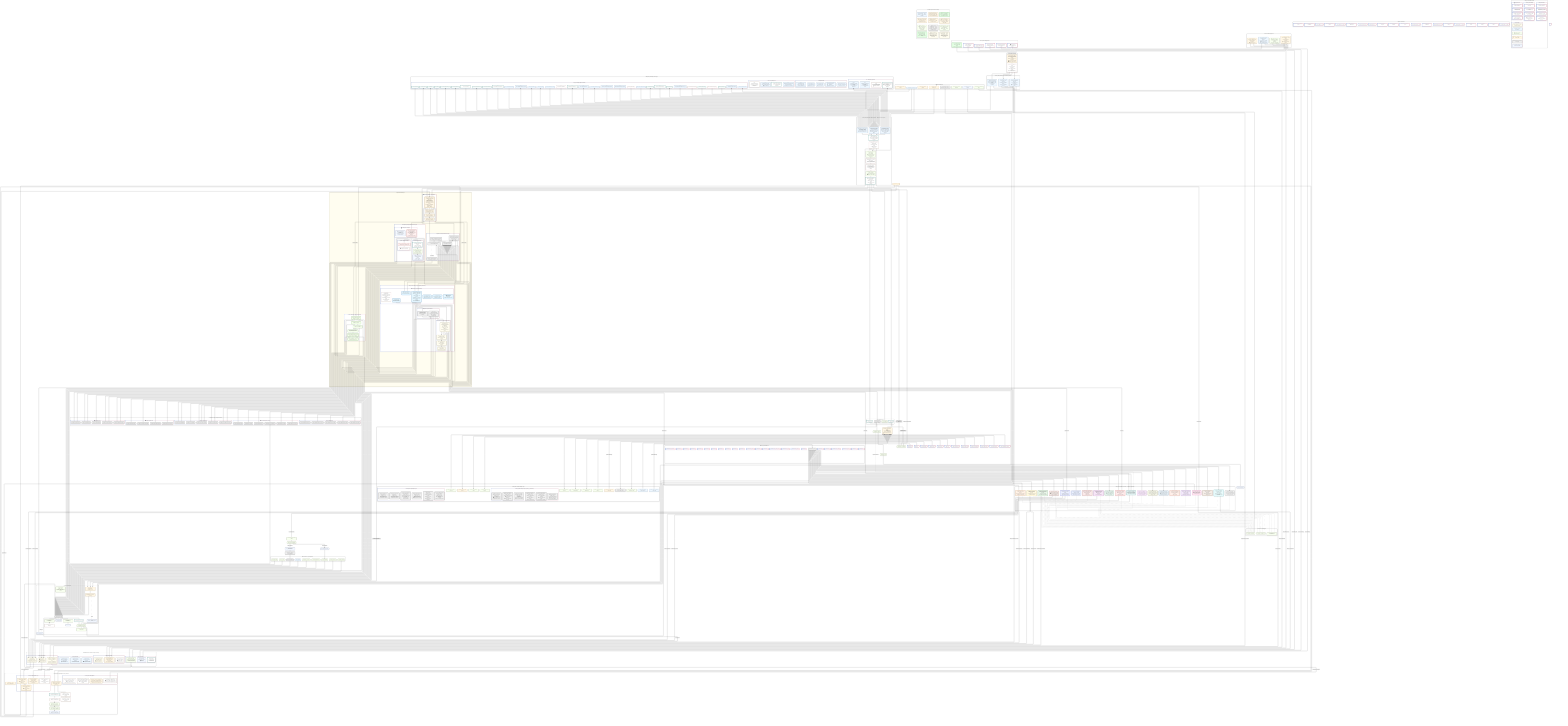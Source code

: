 ---
config:
  flowchart:
    htmlLabels: false
    curve: linear
  theme: neo
  layout: elk
  look: neo
---
flowchart TB

%% ====== MEMORY-CENTRIC FAMILY AI ARCHITECTURE ======
%% Updated: September 19, 2025
%% Status: MEMORY MODULE AS CENTRAL NERVOUS SYSTEM
%%
%% Core Memory-Centric Principles:
%% ✅ Memory as Backbone: Memory Module serves as central nervous system for all Family AI
%% ✅ Device-Local Storage: Memory resides on user devices with E2EE family sync
%% ✅ 3 API Planes: Agent (LLM), Tool (Apps), Control (Admin) - all serve Memory operations
%% ✅ User-Controlled: Simple permissions with explicit commands for sensitive operations
%% ✅ Family Intelligence: Emerges from Memory sync across devices, not separate systems
%% ✅ Sophisticated Servants: Cognitive, Intelligence, Infrastructure systems serve Memory backbone
%% ✅ Emotional Intelligence: Memory-driven contextual awareness and family coordination
%% ✅ Local-First: Device-based processing with family sync creating collective intelligence
%%
%% Memory-Centric Architecture Quality: PRODUCTION-READY MEMORY BACKBONE SYSTEM
%% - Memory Module as the foundational intelligence layer for all family interactions
%% - Device-local memory instances with conflict-free family synchronization
%% - API planes designed specifically to serve memory read/write/management operations
%% - User ownership and control of memory with simple, explicit permission model
%% - Family intelligence emerging organically from shared memory experiences
%%
%% ====== VISUAL STYLE DEFINITIONS ======
classDef plane fill:#eef7ff,stroke:#2a6ebb,stroke-width:1px,rx:8,ry:8
classDef mid fill:#f8fff0,stroke:#6b8e23,stroke-width:1px,rx:8,ry:8
classDef gate fill:#fff7e6,stroke:#d48806,stroke-width:1px,rx:8,ry:8
classDef bus fill:#f0f0f0,stroke:#666,stroke-width:2px,rx:8,ry:8
classDef storage fill:#f3f8ff,stroke:#1f4aa1,stroke-width:1px,rx:8,ry:8
classDef brain fill:#fffdf0,stroke:#b38b00,stroke-width:1px,rx:10,ry:10
classDef fast stroke:#00897b,stroke-width:2px
classDef smart stroke:#d46b08,stroke-width:2px,stroke-dasharray:4 3
classDef card fill:#fff,stroke:#999,stroke-width:1px,rx:8,ry:8
classDef realtime fill:#e6ffe6,stroke:#00cc00,stroke-width:2px,rx:8,ry:8

%% ====== MEMORY-CENTRIC ARCHITECTURE LEGEND ======
subgraph LEGEND["🎨 Memory-Centric Architecture Guide"]
  direction TB
  subgraph COLORS["Component Types"]
    L_MEMORY["🧠 Memory Backbone - Central nervous system (gold)"]:::brain
    L_PLANE["🔵 API Planes - Memory servants (blue)"]:::plane
    L_MID["🟢 Processing - Memory operations (green)"]:::mid
    L_GATE["🟡 Gateways - Memory access control (yellow)"]:::gate
    L_BUS["⚫ Message Buses - Memory events (gray)"]:::bus
    L_STORAGE["🔷 Storage - Memory persistence (light blue)"]:::storage
  end
  subgraph MEMORY_FLOWS["Memory-Centric Flows"]
    L_TO_MEMORY["→ TO Memory - Data flowing into Memory Backbone"]
    L_FROM_MEMORY["← FROM Memory - Intelligence emerging from Memory"]
    L_SERVE_MEMORY["⚡ SERVE Memory - Systems serving Memory operations"]
    L_SYNC_MEMORY["-.- Memory Sync - Cross-device Memory synchronization"]
  end
  subgraph MEMORY_PRINCIPLES["🧠 Memory-Centric Principles"]
    L_BACKBONE["🎭 Memory as Backbone - Central nervous system approach"]
    L_DEVICE_LOCAL["📱 Device-Local - Memory on user devices"]
    L_USER_CONTROL["👤 User-Controlled - Simple permissions"]
    L_FAMILY_SYNC["👨‍👩‍👧‍👦 Family Sync - E2EE memory sharing"]
  end
  subgraph IMPLEMENTATION_STATUS["🏆 Memory System Status"]
    L_MEMORY_CORE["✅ Memory Module as central backbone established"]
    L_API_SERVANTS["🔧 3 API Planes serving Memory operations"]
    L_COGNITIVE_SERVANTS["🧠 Cognitive systems serving Memory backbone"]
    L_DEVICE_INSTANCES["📱 Device-local Memory instances with E2EE sync"]
  end
end
class LEGEND card

%% ====== MEMORY BACKBONE - CENTRAL NERVOUS SYSTEM ======
subgraph MEMORY_BACKBONE["🧠 MEMORY MODULE - Central Nervous System of Family AI"]
  direction TB

  subgraph MEMORY_CORE["Memory Core Architecture"]
    MEMORY_ENGINE["🧠 Memory Engine<br/>Central processing unit<br/>🔄 Working memory operations<br/>⚡ Real-time memory access"]:::brain
    MEMORY_SPACES["📊 Memory Spaces<br/>🔹 Episodic - Life experiences<br/>🔹 Semantic - Knowledge & facts<br/>🔹 Procedural - Skills & habits<br/>🔹 Working - Active processing"]:::brain
    MEMORY_INDEX["🗂️ Memory Index<br/>🔍 Semantic search<br/>🔗 Relationship mapping<br/>📈 Relevance scoring"]:::brain
  end

  subgraph DEVICE_LOCAL_MEMORY["Device-Local Memory"]
    DEVICE_STORAGE["📱 Device Storage<br/>💾 Local SQLite + Vector DB<br/>🔒 E2EE at rest<br/>⚡ Instant access"]:::storage
    MEMORY_SYNC["🔄 Memory Sync Engine<br/>📡 CRDT-based synchronization<br/>🔐 End-to-end encryption<br/>👨‍👩‍👧‍👦 Family memory sharing"]:::mid
    MEMORY_CACHE["⚡ Memory Cache<br/>🏃‍♂️ L1: Active memories<br/>🚀 L2: Recent access<br/>💾 L3: Warm storage"]:::fast
  end

  subgraph FAMILY_MEMORY_NETWORK["Family Memory Network"]
    FAMILY_GRAPH["👨‍👩‍👧‍👦 Family Memory Graph<br/>🔗 Relationship mapping<br/>📚 Shared experiences<br/>🎭 Individual perspectives"]:::brain
    MEMORY_PERMISSIONS["🔐 Memory Permissions<br/>👤 User-controlled access<br/>🎯 Explicit commands for sensitive data<br/>👶 Age-appropriate filtering"]:::gate
    MEMORY_CONSENSUS["🤝 Memory Consensus<br/>🔄 Cross-device validation<br/>📊 Conflict resolution<br/>⏰ Temporal coherence"]:::smart
  end

  subgraph MEMORY_API_SERVANTS["Memory API Servants"]
    AGENT_MEMORY_API["🤖 Agent Memory API<br/>🧠 Memory-driven LLM operations<br/>📝 Memory reading & writing<br/>🎯 Context-aware responses"]:::plane
    TOOL_MEMORY_API["🔧 Tool Memory API<br/>📱 App connector memory operations<br/>📊 Data ingestion to memory<br/>🔄 Memory-driven automation"]:::plane
    CONTROL_MEMORY_API["👑 Control Memory API<br/>⚙️ Memory administration<br/>👨‍👩‍👧‍👦 Family memory management<br/>🔒 Permission configuration"]:::plane
  end
end
class MEMORY_BACKBONE card

%% ====== PIPELINE COLOR REFERENCE (legend only) ======
subgraph PIPE_COLORS["🚦 Pipeline Colors Reference"]
  L01["P01 Recall/Read — teal"]
  L02["P02 Write/Ingest — red"]
  L03["P03 Consolidation/Forgetting — green"]
  L04["P04 Arbitration/Action — blue"]
  L05["P05 Prospective/Triggers — orange"]
  L06["P06 Learning/Neuromod — purple"]
  L07["P07 Sync/CRDT — darkturquoise"]
  L08["P08 Embedding Lifecycle — gold"]
  L09["P09 Connector Ingestion — brown"]
  L10["P10 PII/Minimization — deeppink"]
  L11["P11 DSAR/GDPR — royalblue"]
  L12["P12 Device/E2EE — seagreen"]
  L13["P13 Index Rebuild — firebrick"]
  L14["P14 Near-Duplicate/Canon — orchid"]
  L15["P15 Rollups/Summaries — steelblue"]
  L16["P16 Feature Flags/A-B — olive"]
  L17["P17 QoS/Cost Governance — saddlebrown"]
  L18["P18 Safety/Abuse — orangered"]
  L19["P19 Personalization/Reco — DarkOrchid"]
  L20["P20 Procedure/Habits — dimgray"]
end
class PIPE_COLORS card

%% ====== CLIENTS → FAMILY DEVICES → GATEWAY → TIERS ======
subgraph FAMILY_DEVICES["🧠 Device-Local Memory Ecosystem"]
  PERSONAL_FULL["📱 Personal Memory Devices<br/>🧠 Full Memory Module instances<br/>💾 Local SQLite + Vector DB<br/>🔒 E2EE Memory at rest<br/>👤 User-controlled permissions"]:::plane
  FAMILY_HUB["🏠 Family Memory Hub<br/>🧠 Shared Memory instance<br/>👨‍👩‍👧‍👦 Family Memory coordination<br/>🔄 Memory sync orchestration"]:::mid
  WORK_DEVICE["💼 Work Memory Context<br/>🧠 Personal Memory on work devices<br/>🏢 Work-family Memory boundaries<br/>🔒 Context-aware Memory isolation"]:::gate
  GUEST_DEVICE["🚪 Guest Memory Access<br/>🧠 Emergency Memory access<br/>👤 Temporary Memory permissions<br/>🔒 Limited Memory scope"]:::gate
end
class FAMILY_DEVICES card

subgraph CLIENTS["🧠 Memory-Driven Client Applications"]
  WEB["🌐 Memory Web Apps<br/>🧠 Browser-based Memory access"]
  MOBILE["📱 Memory Mobile Apps<br/>🧠 Device-local Memory operations"]
  CLI["⌨️ Memory CLI Tools<br/>🧠 Command-line Memory interface"]
  AGENTS["🤖 Memory-Driven LLM Agents<br/>🧠 AI agents with Memory context"]
  ADMIN["👑 Memory Admin Console<br/>🧠 Family Memory governance"]
  FAMILY_APP["👨‍👩‍👧‍👦 Family Memory App<br/>🧠 Memory-aware family interface<br/>📱 Cross-device Memory sync"]:::realtime
end
class CLIENTS card

subgraph API_GATEWAY["🧠 Memory-Aware API Gateway"]
  PROXY["Memory Auth Proxy :8080<br/>🧠 Memory-aware authentication<br/>📱 Device Memory capability detection<br/>� User-controlled Memory permissions<br/>🔒 Memory operation rate limits<br/>📊 Memory access telemetry"]:::gate
  DEVICE_DETECTOR["Device Memory Intelligence Service<br/>🧠 Memory capability assessment<br/>📱 Device Memory instance detection<br/>� Memory sync capability resolution"]:::smart
end
class API_GATEWAY card

subgraph API_TIERS["🧠 Memory-Serving API Planes — Servants of Memory Backbone"]
  TIER1[🤖 Agent Memory API :7443<br/>🧠 Memory-driven LLM operations<br/>📝 Reading from & writing to Memory<br/>🎯 Memory-contextualized responses]:::plane
  TIER2[👤 Family Memory API :8443<br/>🧠 Memory operations for family apps<br/>📱 Device-local Memory access<br/>👨‍👩‍👧‍👦 Memory sync coordination]:::plane
  TIER3[🔐 Memory Control API :9443<br/>🧠 Memory administration & governance<br/>👨‍👩‍👧‍👦 Family Memory management<br/>🔒 Memory permissions & policies]:::plane
end
class API_TIERS card

%% ====== ENHANCED PIPELINE BUS WITH FAMILY MEMORY PROCESSING ======
subgraph PIPELINES["🧠 Memory-Driven Pipeline Bus (P01–P20) — Serving Memory Backbone"]
  direction TB
  P01["P01 Memory Recall/Read<br/>🧠 Memory retrieval operations<br/>� Memory search & filtering<br/>→ FROM Memory Backbone"]:::card
  P02["P02 Memory Write/Ingest<br/>🧠 Memory storage operations<br/>� Experience capture & encoding<br/>→ TO Memory Backbone"]:::card
  P03["P03 Memory Consolidation<br/>🧠 Memory strengthening & integration<br/>🔄 Experience synthesis<br/>→ WITHIN Memory Backbone"]:::card
  P04["P04 Memory Action Selection<br/>🧠 Memory-driven decision making<br/>🎯 Context-aware responses<br/>← FROM Memory Backbone"]:::brain
  P05["P05 Memory Triggers<br/>🧠 Memory-based event detection<br/>⏰ Experience-driven reminders<br/>← FROM Memory Backbone"]:::card
  P06["P06 Memory Learning<br/>🧠 Memory pattern recognition<br/>� Experience-based adaptation<br/>→ TO Memory Backbone"]:::card
  P07["P07 Memory Sync/CRDT<br/>🧠 Cross-device Memory synchronization<br/>� Memory consistency maintenance<br/>↔ Memory Backbone Sync"]:::card
  P08["P08 Memory Embedding<br/>🧠 Memory vectorization operations<br/>🧮 Semantic Memory encoding<br/>→ TO Memory Backbone"]:::card
  P09["P09 Memory Ingestion<br/>🧠 Multi-source Memory capture<br/>📊 Sensor-to-Memory pipeline<br/>→ TO Memory Backbone"]:::card
  P10["P10 Memory Privacy/PII<br/>🧠 Memory content protection<br/>🔒 User-controlled redaction<br/>↔ Memory Protection"]:::card
  P11["P11 Memory DSAR/GDPR<br/>🧠 Memory data rights<br/>⚖️ User Memory access control<br/>← FROM Memory Backbone"]:::card
  P12["P12 Memory Device Security<br/>🧠 Device Memory trust levels<br/>� Memory encryption keys<br/>↔ Memory Security"]:::card
  P13["P13 Memory Index Rebuild<br/>🧠 Memory organization updates<br/>�️ Memory structure maintenance<br/>↔ Memory Index"]:::card
  P14["P14 Memory Deduplication<br/>🧠 Memory experience fusion<br/>🔄 Cross-perspective synthesis<br/>→ TO Memory Backbone"]:::card
  P15["P15 Memory Summaries<br/>🧠 Memory narrative generation<br/>📚 Experience story creation<br/>← FROM Memory Backbone"]:::card
  P16["P16 Memory A/B Testing<br/>🧠 Memory feature experiments<br/>🧪 Memory operation testing<br/>↔ Memory Testing"]:::card
  P17["P17 Memory QoS/Cost<br/>🧠 Memory operation governance<br/>⚡ Memory performance tiers<br/>↔ Memory QoS"]:::card
  P18["P18 Memory Safety<br/>🧠 Memory content protection<br/>👶 Age-appropriate Memory access<br/>↔ Memory Safety"]:::card
  P19["P19 Memory Personalization<br/>🧠 Memory-driven preferences<br/>🎯 Experience-based recommendations<br/>← FROM Memory Backbone"]:::card
  P20["P20 Memory Procedures<br/>🧠 Memory-driven habit tracking<br/>🔄 Experience-based routines<br/>↔ Memory Procedures"]:::card
end
class PIPELINES card

%% ====== PIPELINE INFRA ======
subgraph PIPE_SYS["� Memory Pipeline Infrastructure"]
  pip_bus["pipelines/memory_bus.py"]:::bus
  pip_mgr["pipelines/memory_manager.py"]
  pip_reg["pipelines/memory_registry.py"]
  pip_stages["pipelines/memory_stages.py"]
  pip_events_shim["pipelines/memory_events_shim.py"]
  p01_mod["pipelines/memory_p01.py"]
  p02_mod["pipelines/p02.py"]
  p03_mod["pipelines/memory_p03.py"]
  p04_mod["pipelines/memory_p04.py"]
  p05_mod["pipelines/p05.py"]
  p06_mod["pipelines/p06.py"]
  p07_mod["pipelines/p07.py"]
  p08_mod["pipelines/p08.py"]
  p09_mod["pipelines/p09.py"]
  p10_mod["pipelines/p10.py"]
  p11_mod["pipelines/p11.py"]
  p12_mod["pipelines/p12.py"]
  p13_mod["pipelines/p13.py"]
  p14_mod["pipelines/p14.py"]
  p15_mod["pipelines/p15.py"]
  p16_mod["pipelines/p16.py"]
  p17_mod["pipelines/p17.py"]
  p18_mod["pipelines/p18.py"]
  p19_mod["pipelines/p19.py"]
  p20_mod["pipelines/p20.py"]
end
class PIPE_SYS card

%% ====== EVENTS BUS (durability & schema) ======
subgraph EVENTS_BUS["📡 Events Bus Infrastructure"]
  direction TB
  evt_bus["events/bus.py (EventBus)"]:::bus
  evt_sub["events/subscription.py (Registry)"]:::mid
  evt_dispatch["events/dispatcher.py (Routing)"]:::fast
  evt_handlers["events/handlers.py (Pipeline)"]:::mid
  evt_middleware["events/middleware.py (Interceptors)"]:::mid
  evt_filters["events/filters.py (Advanced Filtering)"]:::smart
  evt_persistence["events/persistence.py (Durability)"]:::mid
  evt_wal["WAL (JSONL)"]:::storage
  evt_offsets["Consumer Offsets"]:::storage
  evt_dlq["Dead Letter Queue"]:::storage
  evt_types["events/types.py (Event/Envelope + cognitive_trace_id)"]:::gate
  evt_validation["events/validation.py (Schema + correlation)"]:::gate
  evt_rejects["validation_rejects.log (Reject Sink)"]:::storage

  %% NORMALIZED EVENT SCHEMA NOTE
  evt_schema_note["🔗 All events share cognitive_trace_id<br/>for cross-namespace correlation<br/>cognitive.* ↔ intelligence.* ↔ events.*"]:::mid
end
class EVENTS_BUS card

%% ====== CONTRACTS SYSTEM ======
subgraph CONTRACTS_SYSTEM["📋 Contracts-First Architecture"]
  direction TB
  contract_api["contracts/api/* (OpenAPI specs)"]:::plane
  contract_events["contracts/events/* (Event schemas + cognitive_trace_id)"]:::bus
  contract_storage["contracts/storage/* (Data schemas)"]:::storage
  contract_security["contracts/security/* (Auth/crypto)"]:::gate
  contract_policy["contracts/policy/* (ABAC/RBAC rules)"]:::mid
  contract_jobs["contracts/jobs/* (Workflow definitions)"]:::mid
  contract_ci["contracts/ci/* (Validation pipeline)"]:::gate
  contract_manifest["contracts/_manifest/* (Version control)"]:::gate
end
class CONTRACTS_SYSTEM card

%% ====== ENHANCED POLICY FRAMEWORK WITH FAMILY INTEGRATION ======
subgraph POLICY_FRAMEWORK["🧠 Memory-Driven Family Intelligence & Policy Framework"]
  direction TB
  pol_pep["policy/memory_decision.py (Memory-Driven Policy Enforcement)"]:::gate
  pol_abac["policy/memory_abac.py (Memory-Aware Attribute Access)"]:::smart
  pol_rbac["policy/memory_rbac.py (Memory-Based Role Access)"]:::fast
  pol_redactor["policy/memory_redactor.py (Memory-Aware Content Redaction)"]:::smart
  pol_safety["policy/memory_safety.py (Memory Content Protection)"]:::smart
  pol_consent["policy/memory_consent.py (Memory Access Consent)"]:::mid
  pol_space["policy/memory_space_policy.py (Device Memory Capabilities)"]:::mid
  pol_audit["policy/memory_audit.py (Memory Operation Logging)"]:::storage
  pol_config["policy/memory_config/* (Memory Policy Rules)"]:::gate

  subgraph FAMILY_MEMORY_INTELLIGENCE["🧠 Memory-Driven Family Intelligence"]
    pol_family["policy/family_memory_intelligence.py<br/>🧠 Memory-driven family coordination<br/>� Shared experience intelligence<br/>� Memory-based relationship dynamics"]:::smart
    pol_relationship["policy/memory_relationship_intelligence.py<br/>🧠 Memory-aware authority models<br/>📊 Experience-based conflict resolution<br/>👶 Memory-driven age-appropriate access"]:::smart
    pol_emergency["policy/memory_emergency_intelligence.py<br/>🧠 Memory-driven crisis management<br/>🚨 Experience-based emergency protocols<br/>📱 Memory-aware device procedures"]:::gate
    pol_subscription["policy/memory_subscription_intelligence.py<br/>🧠 Memory-driven feature access<br/>� Usage pattern intelligence<br/>👨‍👩‍👧‍� Family Memory tier management"]:::smart
  end

  subgraph COGNITIVE_MEMORY_INTEGRATION["🧠 Memory-Cognitive Integration Layer"]
    pol_cognitive["policy/memory_cognitive.py<br/>🧠 Memory-driven cognitive decisions<br/>📚 Experience-based intelligence"]:::smart
    pol_attention["policy/memory_attention.py<br/>🧠 Memory-aware attention control<br/>👁️ Experience-prioritized access"]:::gate
    pol_memory_lifecycle["policy/memory_lifecycle.py<br/>🧠 Memory formation & retention policies<br/>⏰ Experience-based memory management"]:::smart
    pol_memory_coordination["policy/memory_coordination.py<br/>🧠 Cross-device Memory intelligence<br/>🔄 Family Memory consensus protocols"]:::smart
  end
end
class POLICY_FRAMEWORK card

%% ====== FAMILY API INGRESS ======
subgraph API_INGRESS["🧠 Memory-Serving API Ingress (3 Memory API planes → Memory PEP → Memory Ports)"]
  direction TB
  APL["api/routers/memory_agents.py — Agent Memory Plane<br/>� Memory-driven AI agents<br/>📝 Memory read/write operations<br/>🎯 Memory-contextualized responses"]:::plane
  APP["api/routers/memory_family_app.py — Family Memory Plane<br/>🧠 Family Memory operations<br/>📱 Device-local Memory access<br/>� Cross-device Memory sync"]:::plane
  CTRL["api/routers/memory_control.py — Memory Control Plane<br/>🧠 Memory administration<br/>� Family Memory governance<br/>� Memory permissions & policies"]:::plane
  MW_AUTH["api/memory_auth.py → Memory SecurityContext<br/>🧠 Memory-aware authentication<br/>📱 Device Memory capability resolution"]:::fast
  MW_PEP["policy/memory_decision.py (Memory PEP)<br/>🧠 Memory-based access control<br/>👨‍👩‍👧‍� Family Memory permissions"]:::smart
  MW_SEC["security/* (memory_mls_group, memory_keys, memory_ratchet)<br/>🔒 Memory encryption keys<br/>📱 Device Memory trust management"]:::mid
  MW_QOS["retrieval/memory_qos_gate.py (Memory QoS)<br/>🧠 Memory operation throttling<br/>⚡ Memory performance tiers"]:::smart
  MW_SAF["policy/memory_safety.py (Memory Safety)<br/>🧠 Memory content protection<br/>👶 Age-appropriate Memory filtering"]:::smart
  MW_OBS["observability/* (memory_audit, memory_receipts)<br/>🧠 Memory operation logging<br/>📊 Memory access tracking"]:::mid
  ING["ingress/memory_adapter.py (Memory HTTP handlers → Memory ports)<br/>🧠 Memory-aware request routing<br/>📱 Device Memory context resolution"]:::fast
end
class API_INGRESS card

%% ====== PORTS ======
subgraph PORTS["🔌 Ports (only four egress)"]
  CMD["CommandBusPort"]:::bus
  QRY["QueryFacadePort"]:::fast
  SSE["SSEHubPort"]:::fast
  OBS["ObservabilityPort"]:::mid
end
class PORTS card

%% ====== QUERY PATH (wired) ======
q_broker["retrieval/query_broker.py"]:::mid
q_services["retrieval/services.py"]:::mid
st_read["storage/* (read indices)"]:::storage
QRY-->q_broker-->q_services-->st_read
q_broker-. optional evented read .->P01

%% ====== ACTION RUNNER & COMMIT CHAIN WITH OUTBOX PATTERN ======
action_runner["action/runner.py (exec safe effects)"]:::mid
uow["services/uow.py (UnitOfWork)"]:::mid
st_outbox["st_outbox (Outbox Store - Transactional)"]:::storage
outbox_drainer["events/outbox_drainer.py (Reliable Publisher)"]:::bus
st_receipts["st_receipts (Receipts Store)"]:::storage
P04-- "ACTION_DECISION" -->action_runner-->uow
uow-- "Single Transaction" -->st_receipts & st_outbox
st_outbox-->outbox_drainer-->EVT_P
st_receipts-->MEM_P

%% ====== ENHANCED REAL-TIME TOPICS WITH FAMILY MEMORY EVENTS ======
subgraph TICK_TOPICS["🧠 Memory-Driven Real-time Intelligence Topics"]
  UI_T["ui.* (Memory-driven UI state changes)"]:::mid
  JOB_T["job.* (Memory operation job status)"]:::mid
  PROS_T["prospective.* (Memory-driven reminders & events)"]:::mid
  MEM_T["memory.* (Memory backbone updates)"]:::mid
  WS_T["workspace.* (Memory-driven collaboration)"]:::mid
  PRES_T["presence.* (Memory-aware activity tracking)"]:::mid
  INT_T["integration.* (External events to Memory)"]:::mid
  SAF_T["safety.* (Memory security & protection)"]:::mid
  EVT_T["events.* (Memory system events + cognitive_trace_id)"]:::bus
  POL_T["policy.* (Memory governance — CTRL only)"]:::gate
  CONTRACT_T["contract.* (Memory contracts — CTRL only)"]:::plane
  POL_T_APP["policy.version (Memory policy updates)"]:::gate
  CONTRACT_T_APP["contract.version (Memory contract updates)"]:::plane

  subgraph MEMORY_INTELLIGENCE_TOPICS["🧠 Memory-Driven Family Intelligence Topics"]
    MEM_SYNC_T["memory.sync.* (Cross-device Memory sync + cognitive_trace_id)<br/>🧠 Memory consistency events<br/>📱 Device Memory coordination<br/>🔄 Family Memory consensus"]:::bus
    MEM_FORM_T["memory.formation.* (Memory creation & encoding + cognitive_trace_id)<br/>🧠 Experience capture events<br/>� Memory consolidation<br/>🎭 Multi-perspective memories"]:::bus
    MEM_RECALL_T["memory.recall.* (Memory retrieval & access + cognitive_trace_id)<br/>🧠 Memory search events<br/>� Context-aware recall<br/>🎯 Relevance-based retrieval"]:::bus
    MEM_LEARN_T["memory.learning.* (Memory-driven learning + cognitive_trace_id)<br/>🧠 Pattern recognition from memories<br/>� Experience-based adaptation<br/>� Memory-informed intelligence"]:::bus
    MEM_COORD_T["memory.coordination.* (Family Memory coordination + cognitive_trace_id)<br/>🧠 Multi-device Memory intelligence<br/>�‍👩‍👧‍👦 Shared experience coordination<br/>🤝 Memory consensus protocols"]:::bus
    MEM_EMERG_T["memory.emergency.* (Memory-driven crisis response + cognitive_trace_id)<br/>🧠 Emergency Memory access<br/>� Memory-aware crisis protocols<br/>🏥 Experience-based emergency handling"]:::bus
  end

  subgraph COGNITIVE_MEMORY_INTELLIGENCE["🧠 Memory-Cognitive Intelligence Topics (cognitive_trace_id correlation)"]
    COG_MEM_FORM_T["cognitive.memory.formation.* (Memory-driven cognition + cognitive_trace_id)<br/>🧠 Memory-aware AI reasoning<br/>📚 Experience-based intelligence<br/>🎭 Memory-contextualized responses"]:::bus
    COG_MEM_RECALL_T["cognitive.memory.recall.* (Memory-driven retrieval + cognitive_trace_id)<br/>🧠 Memory-contextualized AI responses<br/>� Experience-informed answers<br/>🎯 Memory-guided relevance"]:::bus
    COG_MEM_DECIDE_T["cognitive.memory.decision.* (Memory-driven decisions + cognitive_trace_id)<br/>🧠 Experience-based decision making<br/>📊 Memory-informed choices<br/>🤝 Family Memory consensus"]:::bus
    COG_MEM_LEARN_T["cognitive.memory.learning.* (Memory-cognitive learning + cognitive_trace_id)<br/>🧠 Memory-driven pattern recognition<br/>� Experience-based model updates<br/>🔄 Memory-informed adaptation"]:::bus
    COG_MEM_ATT_T["cognitive.memory.attention.* (Memory-driven attention + cognitive_trace_id)<br/>🧠 Memory-prioritized attention<br/>�️ Experience-based focus<br/>🎯 Memory-guided salience"]:::bus
    COG_MEM_WM_T["cognitive.memory.working.* (Active Memory operations + cognitive_trace_id)<br/>🧠 Working Memory coordination<br/>⚡ Active Memory management<br/>� Memory operation tracking"]:::bus
  end
end
class TICK_TOPICS card

subgraph PRODUCERS["⚙️ Event Producers (→ Topics & Pipelines)"]
  JOB["Jobs (Index/DSAR/Actions)"]:::mid
  PROS_P["Prospective Engine"]:::mid
  MEM_P["Receipts Publisher"]:::mid
  WS_P["Workspace Broadcast"]:::mid
  PRES_P["Presence Service"]:::mid
  IOT_P["Integrations / IoT Adapter"]:::mid
  SAF_P["Policy/Safety Monitor"]:::mid
  EVT_P["Events Bus Publisher"]:::bus
  CONTRACT_P["Contract Validator"]:::plane
end
class PRODUCERS card

%% ====== FAMILY MEMORY API ENDPOINTS ======
subgraph API_ENDPOINTS["🌐 Family Memory API Endpoints (auto-mapped)"]
  direction TB

  subgraph FAMILY_MEMORY_ENDPOINTS["👨‍👩‍👧‍👦 Family Memory Operations"]
    ep_family_submit["POST /v1/family/memory/submit<br/>🧠 AI-assisted family memory creation<br/>👨‍👩‍👧‍👦 Automatic scope classification"]:::plane
    ep_family_recall["POST /v1/family/memory/recall<br/>🔍 Relationship-aware memory retrieval<br/>📱 Device-appropriate responses"]:::fast
    ep_family_scope["PUT /v1/family/memory/{id}/scope<br/>👑 Admin memory scope changes<br/>👨‍👩‍👧‍👦 Relationship-based access"]:::plane
    ep_family_share["POST /v1/family/memory/{id}/share<br/>👨‍👩‍👧‍👦 Explicit family sharing<br/>💰 Subscription validation"]:::smart
  end

  subgraph FAMILY_ADMIN_ENDPOINTS["👑 Family Administration"]
    ep_family_create["POST /v1/family/create<br/>👑 Family onboarding<br/>💰 Subscription setup"]:::plane
    ep_family_member_add["POST /v1/family/members<br/>👶 Add family member<br/>💰 Addon enforcement"]:::plane
    ep_family_member_remove["DELETE /v1/family/members/{id}<br/>💔 Remove family member<br/>🧠 Memory reclassification"]:::plane
    ep_family_subscription["PUT /v1/family/subscription<br/>💰 Upgrade/downgrade subscription<br/>🔒 Feature gate updates"]:::plane
    ep_family_emergency["POST /v1/family/emergency<br/>🚨 Emergency access protocols<br/>⏰ Time-limited overrides"]:::plane
  end

  subgraph DEVICE_SYNC_ENDPOINTS["📱 Device & Sync Management"]
    ep_device_register["POST /v1/family/devices/register<br/>📱 Device capability registration<br/>🔒 Family context setup"]:::plane
    ep_device_sync["POST /v1/family/devices/sync<br/>🔄 Cross-device memory sync<br/>👨‍👩‍👧‍👦 Relationship-based distribution"]:::fast
    ep_device_handoff["POST /v1/family/devices/handoff<br/>📱 Cross-device conversation handoff<br/>🧠 Context preservation"]:::smart
    ep_device_compromise["POST /v1/family/devices/{id}/compromise<br/>📱 Report lost/stolen device<br/>🚨 Emergency access revocation"]:::plane
  end

  subgraph LEGACY_ENDPOINTS["🔧 Legacy API Endpoints (updated for families)"]
    ep_receipt["GET  /v1/receipts/{envelope_id}"]:::fast
    ep_events_stream["GET /v1/events/stream (Family SSE ⚡→ Frontend)"]:::fast
    ep_events_ack["POST /v1/events/ack"]:::fast
    ep_events_subscribe["POST /v1/events/subscribe"]:::fast
    ep_events_unsubscribe["POST /v1/events/unsubscribe"]:::fast
    ep_project["POST /v1/tools/memory/project"]:::smart
    ep_refer["POST /v1/tools/memory/refer"]:::smart
    ep_detach["POST /v1/tools/memory/detach"]:::plane
    ep_undo["POST /v1/tools/memory/undo"]:::plane
    ep_dsar_create["POST /v1/privacy/dsar/requests"]:::plane
    ep_dsar_status["GET  /v1/privacy/dsar/requests/{job_id}"]:::fast
    ep_dsar_cancel["POST /v1/privacy/dsar/requests/{job_id}/cancel"]:::plane
    ep_mls_join["POST /v1/security/mls/groups/{group_id}/join"]:::plane
    ep_rotate_keys["POST /v1/security/keys/rotate"]:::plane
    ep_ratchet_advance["POST /v1/security/ratchet/advance"]:::plane
    ep_idx_rebuild["POST /v1/admin/index/rebuild"]:::plane
    ep_idx_status["GET  /v1/admin/index/rebuild/{job_id}"]:::fast
    ep_idx_cancel["POST /v1/admin/index/rebuild/{job_id}/cancel"]:::plane
    ep_tools_list["GET /v1/registry/tools"]:::fast
    ep_prompts_list["GET /v1/registry/prompts"]:::fast
    ep_roles_list["GET /v1/rbac/roles"]:::fast
    ep_binding_upsert["POST /v1/rbac/bindings"]:::plane
    ep_sync_peers["POST /v1/sync/peers"]:::plane
    ep_sync_status["GET /v1/sync/status"]:::fast
    ep_flags_list["GET /v1/flags"]:::fast
    ep_connectors["GET /v1/connectors"]:::fast
    ep_authz_conn["POST /v1/connectors/{id}/authorize"]:::smart
    ep_things["GET /v1/things"]:::fast
    ep_thing_get["GET /v1/things/{thing_id}"]:::fast
    ep_thing_cmd["POST /v1/things/{thing_id}/commands"]:::plane
    ep_webhook["POST /v1/integrations/webhooks/{connector_id}"]:::plane
    ep_policy_validate["POST /v1/policy/validate"]:::smart
    ep_contracts_schema["GET /v1/contracts/schema/{component}"]:::fast
  end
end
class API_ENDPOINTS card

%% ====== EXTERNAL CONNECTIONS ======
INTENT_RT["intent/router.py → Diagram 2"]:::mid
subgraph EXTERNAL_CONNECTIONS["🔗 Connections to Other Diagrams"]
  TO_COGNITIVE["→ Diagram 2: Cognitive Core"]:::mid
  TO_INTELLIGENCE["→ Diagram 3: Intelligence Systems"]:::mid
  TO_INFRASTRUCTURE["→ Diagram 4: Infrastructure"]:::mid
end
class EXTERNAL_CONNECTIONS card

%% ====== FAMILY DEVICES→GATEWAY→TIERS BRIDGE (ALL THROUGH FAMILY PROXY) ======
PERSONAL_FULL-->PROXY
FAMILY_HUB-->PROXY
WORK_DEVICE-->PROXY
GUEST_DEVICE-->PROXY
WEB-->PROXY
MOBILE-->PROXY
FAMILY_APP-->PROXY
ADMIN-->PROXY
AGENTS-->PROXY
CLI-->PROXY
PROXY-->DEVICE_DETECTOR
DEVICE_DETECTOR-->TIER1
DEVICE_DETECTOR-->TIER2
DEVICE_DETECTOR-->TIER3
TIER1-->APL
TIER2-->APP
TIER3-->CTRL

%% ====== ENHANCED CORE REQUEST/RESPONSE FLOW WITH COGNITIVE ORCHESTRATION ======
APL-->MW_AUTH
APP-->MW_AUTH
CTRL-->MW_AUTH
MW_AUTH-->MW_PEP
MW_PEP-->MW_SEC
MW_SEC-->MW_QOS
MW_QOS-->MW_SAF
MW_SAF-->MW_OBS
MW_OBS-->ING
ING-->SHARED_IDEMPOTENCY
SHARED_IDEMPOTENCY-->CMD
ING-->QRY
ING<-->SSE
ING-->OBS

%% ====== ENHANCED FAST vs SMART LANES WITH COGNITIVE PROCESSING ======
CMD-- "valid intent ∧ high-confidence ∧ no blocking obligations" --> evt_types
CMD-- "unset/low-confidence ∨ obligations present" --> INTENT_RT
INTENT_RT-- "cognitive processing required" -->GATE

%% ====== COGNITIVE ORCHESTRATION LAYER INTEGRATION ======
CER_DISPATCH-->evt_types
MS_RECEIPT-->evt_bus
CB_PROVENANCE-->evt_bus
WM_UPDATE-->evt_bus

%% ====== POLICY INTEGRATION WITH COGNITIVE COMPONENTS ======
MW_PEP-->pol_cognitive
pol_cognitive-->pol_attention
pol_attention-->GATE
pol_memory_lifecycle-->MS_REDACT

%% ====== MEMORY BACKBONE HIERARCHY - ALL SYSTEMS SERVE MEMORY ======
%% All API Planes serve Memory Backbone operations
TIER1-- "Memory Read/Write Operations" -->MEMORY_ENGINE
TIER2-- "Family Memory Coordination" -->MEMORY_SPACES
TIER3-- "Memory Administration" -->MEMORY_PERMISSIONS

%% All Pipelines serve Memory Backbone
P01-- "TO Memory Recall" -->MEMORY_INDEX
P02-- "TO Memory Formation" -->MEMORY_ENGINE
P03-- "WITHIN Memory Consolidation" -->MEMORY_SPACES
P04-- "FROM Memory Decision" -->MEMORY_ENGINE
P05-- "FROM Memory Triggers" -->MEMORY_INDEX
P06-- "TO Memory Learning" -->MEMORY_ENGINE
P07-- "Memory Sync Operations" -->MEMORY_SYNC
P08-- "TO Memory Embeddings" -->MEMORY_INDEX
P09-- "TO Memory Ingestion" -->MEMORY_ENGINE
P10-- "Memory Protection" -->MEMORY_PERMISSIONS

%% Device Memory connections
PERSONAL_FULL-- "Device-Local Memory" -->DEVICE_STORAGE
FAMILY_HUB-- "Shared Memory Hub" -->MEMORY_SYNC
WORK_DEVICE-- "Contextual Memory" -->DEVICE_STORAGE
GUEST_DEVICE-- "Limited Memory Access" -->MEMORY_PERMISSIONS

%% Memory serves all intelligence
MEMORY_ENGINE-- "Memory-Driven Intelligence" -->pol_cognitive
MEMORY_SPACES-- "Family Memory Intelligence" -->pol_relationship
MEMORY_INDEX-- "Experience-Based Decisions" -->pol_memory_lifecycle
MEMORY_SYNC-- "Coordinated Intelligence" -->pol_memory_coordination

%% Events flow through Memory
evt_bus-- "Memory Events" -->MEMORY_ENGINE
MEMORY_ENGINE-- "Memory State Changes" -->evt_bus

%% ====== MEMORY-CENTRIC ANNOTATIONS ======
%% Key Memory-Centric Principles Throughout Architecture

%% Memory Backbone Principle
%% 🧠 MEMORY AS BACKBONE: All systems exist to serve Memory operations
%% Every API call, every pipeline, every device interaction ultimately serves Memory

%% Device-Local Memory Principle
%% 📱 DEVICE-LOCAL MEMORY: Memory lives on user devices, not in cloud
%% Each device maintains its own Memory instance with E2EE sync

%% User-Controlled Memory Principle
%% 👤 USER-CONTROLLED: Simple permissions, explicit commands for sensitive Memory
%% Users control their Memory access with straightforward permission model

%% Family Intelligence Principle
%% 👨‍👩‍👧‍👦 FAMILY INTELLIGENCE: Emerges from shared Memory experiences across devices
%% Family coordination is Memory-driven, not separate coordination systems

%% Memory-Driven AI Principle
%% 🤖 MEMORY-DRIVEN AI: LLMs and AI agents operate on Memory context
%% All AI responses are grounded in user's Memory experiences

%% Memory-Centric Flow Annotations
%% → TO Memory: Data flowing into Memory for formation and storage
%% ← FROM Memory: Intelligence and responses emerging from Memory
%% ↔ WITHIN Memory: Operations that happen within Memory spaces
%% ⚡ Memory Operations: Real-time Memory access and manipulation
pol_redaction_coord-->MS_REDACT & CB_ORCH

%% ====== COGNITIVE ORCHESTRATION LAYER (NEW MIDDLE LAYER) ======
subgraph COGNITIVE_ORCHESTRATION["🧠 Cognitive Orchestration Layer"]
  direction TB

  subgraph ATTENTION_BRAIN["👁️ Attention Gate (Thalamus) — Brain-Inspired"]
    GATE["attention_gate/gate_service.py<br/>🧠 THALAMUS FUNCTIONS:<br/>• ADMIT (high salience/confidence)<br/>• DEFER (queue for later)<br/>• BOOST (priority elevation)<br/>• DROP (resource protection)<br/>derives: PROSPECTIVE_SCHEDULE · LEARNING_TICK · AFFECT_ANALYZE"]:::gate
    SALIENCE["attention_gate/salience.py<br/>Content importance scoring"]:::smart
    BACKPRESSURE["attention_gate/backpressure.py<br/>Queue depth & throttling"]:::smart
    INTENT_CLASS["attention_gate/intent_rules.py<br/>Processing intent derivation"]:::smart
  end

  subgraph MEMORY_STEWARD["🧠 Memory Steward Service (Two-Layer Hippocampal Architecture)"]
    direction TB

    subgraph ORCHESTRATION_LAYER["🎭 Orchestration Layer (Policy & Workflow)"]
      MS_STEWARD["memory_steward/__init__.py<br/>🧠 UNIFIED ORCHESTRATOR:<br/>• WriteIntent → WriteDecision pipeline<br/>• Space resolution + PII redaction<br/>• Deduplication + UoW commit<br/>• Receipt generation + event emission<br/>585 lines of sophisticated orchestration"]:::mid

      %% Memory Steward Component Nodes
      MS_SPACE["🏠 Space Resolver<br/>Policy-driven space management<br/>Family boundary enforcement"]:::memory_steward
      MS_REDACT["🔒 Redaction Coordinator<br/>PII detection & protection<br/>Privacy-first content filtering"]:::memory_steward
      MS_DEDUPE["🔗 Deduplication Engine<br/>Content similarity detection<br/>Intelligent merge strategies"]:::memory_steward
      MS_COMMIT["💾 Commit Manager<br/>ACID transaction coordination<br/>UnitOfWork completion"]:::memory_steward
      MS_RECEIPT["📄 Receipt Generator<br/>Proof-of-storage creation<br/>Cryptographic validation"]:::memory_steward

      MS_COMPONENTS["🧩 INTEGRATED COMPONENTS:<br/>• SpaceResolver (policy-driven)<br/>• RedactionCoordinator (PII handling)<br/>• DeduplicationEngine (content merge)<br/>• CommitManager (ACID transactions)"]:::smart
    end

    subgraph HIPPOCAMPUS_LAYER["🌊 Hippocampus Layer (Brain-Inspired Processing)"]
      HIPPO_API["hippocampus/api.py<br/>🧠 UNIFIED HIPPOCAMPUS API:<br/>• encode_event() - DG→CA1→Storage<br/>• recall_by_cue() - CA3 completion<br/>• 383 lines of brain-inspired memory"]:::brain
      HIPPO_DG["hippocampus/separator.py<br/>🧠 DENTATE GYRUS:<br/>Pattern separation & sparse encoding"]:::brain
      HIPPO_CA3["hippocampus/completer.py<br/>🧠 CA3 REGION:<br/>Content-addressable completion"]:::brain
      HIPPO_CA1["hippocampus/bridge.py<br/>🧠 CA1 BRIDGE:<br/>Semantic projection to KG"]:::brain
    end

    subgraph INTEGRATION_LAYER["⚙️ Integration & Pipeline Coordination"]
      P02_PIPELINE["pipelines/p02.py<br/>📡 P02 WRITE PIPELINE:<br/>Event-driven memory formation<br/>HIPPO_ENCODE → HippocampusAPI"]:::bus
      MS_EVENTS["🔄 COGNITIVE EVENTS:<br/>cognitive.memory.write.*<br/>Comprehensive workflow coordination"]:::bus
    end
  end

  subgraph CONTEXT_BUILDER["🧠 Context Bundle Builder (Hybrid Recall Assembly)"]
    CB_ORCH["context_bundle/orchestrator.py<br/>Multi-store coordination"]:::mid
    CB_FANOUT["context_bundle/store_fanout.py<br/>Parallel store queries"]:::fast
    CB_FUSION["context_bundle/result_fuser.py<br/>Cross-store result fusion"]:::smart
    CB_MMR["context_bundle/mmr_diversifier.py<br/>Maximal Marginal Relevance"]:::smart
    CB_PROVENANCE["context_bundle/provenance_tracer.py<br/>Source & confidence tracking"]:::mid
    CB_BUDGET["context_bundle/budget_enforcer.py<br/>Performance budget control"]:::fast
  end

  subgraph COGNITIVE_EVENT_ROUTER["📡 Cognitive Event Router (Smart-Path Processing)"]
    CER_DISPATCH["cognitive_events/dispatcher.py<br/>Topic routing for cognition"]:::bus
    CER_CONSUMER["cognitive_events/consumer_groups.py<br/>Pipeline consumer management"]:::bus
    CER_BACKPRESSURE["cognitive_events/backpressure_handler.py<br/>Cross-module flow control"]:::smart
    CER_DLQ["cognitive_events/dlq_manager.py<br/>Failed cognitive processing"]:::storage
    SHARED_IDEMPOTENCY["shared/idempotency_ledger.py<br/>Global operation deduplication<br/>(actor_id, device_id, envelope_hash)"]:::fast
  end

  subgraph WM_SESSION["🧮 Working Memory Manager (Hierarchical Cache System)"]
    direction TB

    subgraph CACHE_HIERARCHY["⚡ Hierarchical Cache (L1/L2/L3)"]
      WM_L1["working_memory/cache.py<br/>🧠 L1 CACHE (Ultra-fast in-memory)<br/>• 100ms eviction timeout<br/>• Immediate access patterns"]:::fast
      WM_L2["working_memory/cache.py<br/>🧠 L2 CACHE (Session-local)<br/>• 5min eviction timeout<br/>• Recent access promotion"]:::mid
      WM_L3["working_memory/cache.py<br/>🧠 L3 CACHE (Persistent storage)<br/>• 24hr+ retention<br/>• Long-term working memory"]:::storage
    end

    subgraph CACHE_MANAGEMENT["🎛️ Cache Management & Intelligence"]
      WM_MGR["working_memory/manager.py<br/>🧠 WORKING MEMORY MANAGER:<br/>• Automatic promotion/demotion<br/>• UoW integration for persistence<br/>• Cognitive load-aware eviction"]:::mid
      WM_STORE["working_memory/store.py<br/>🔄 WORKING MEMORY STORE:<br/>• StoreProtocol compliance<br/>• Transaction support"]:::storage
    end

    subgraph COGNITIVE_CONTROL["🧠 Cognitive Control (Brain-Inspired)"]
      WM_ADMISSION["working_memory/admission_controller.py<br/>🚪 Salience-based admission control"]:::smart
      WM_LOAD_MON["working_memory/load_monitor.py<br/>📊 Cognitive load monitoring"]:::smart
    end
  end
end
class COGNITIVE_ORCHESTRATION brain

%% ====== NEW COGNITIVE EVENT TOPICS ======
subgraph COGNITIVE_TOPICS["📡 Cognitive Event Topics (Brain-Inspired Workflows)"]
  direction TB

  subgraph MEMORY_EVENTS["🧠 Memory Formation Events"]
    MEM_INIT["cognitive.memory.write.initiated"]:::bus
    MEM_SPACE["cognitive.memory.write.space_resolved"]:::bus
    MEM_REDACT["cognitive.memory.write.redacted"]:::bus
    MEM_COMMIT["cognitive.memory.write.committed"]:::bus
    MEM_FAIL["cognitive.memory.write.failed"]:::bus
  end

  subgraph RECALL_EVENTS["🔍 Context Assembly Events"]
    REC_REQ["cognitive.recall.context.requested"]:::bus
    REC_QUERY["cognitive.recall.stores.queried"]:::bus
    REC_FUSE["cognitive.recall.results.fused"]:::bus
    REC_BUNDLE["cognitive.recall.bundle.assembled"]:::bus
    REC_FAIL["cognitive.recall.bundle.failed"]:::bus
  end

  subgraph ARBITRATION_EVENTS["⚖️ Decision Making Events"]
    ARB_REQ["cognitive.arbitration.decision.requested"]:::bus
    ARB_HABIT["cognitive.arbitration.habit.evaluated"]:::bus
    ARB_PLAN["cognitive.arbitration.planner.evaluated"]:::bus
    ARB_DECIDE["cognitive.arbitration.decision.made"]:::bus
    ARB_FAIL["cognitive.arbitration.decision.failed"]:::bus
  end

  subgraph LEARNING_EVENTS["📈 Learning & Adaptation Events"]
    LRN_OUT["cognitive.learning.outcome.received"]:::bus
    LRN_HABIT["cognitive.learning.habit.updated"]:::bus
    LRN_PLAN["cognitive.learning.planner.updated"]:::bus
    LRN_SELF["cognitive.learning.self_model.updated"]:::bus
  end

  subgraph ATTENTION_EVENTS["👁️ Attention & Working Memory Events"]
    ATT_ADMIT["cognitive.attention.gate.admit"]:::bus
    ATT_DEFER["cognitive.attention.gate.defer"]:::bus
    ATT_BOOST["cognitive.attention.gate.boost"]:::bus
    ATT_DROP["cognitive.attention.gate.drop"]:::bus
    WM_UPDATE["cognitive.working_memory.updated"]:::bus
    WM_EVICT["cognitive.working_memory.evicted"]:::bus
  end
end
class COGNITIVE_TOPICS card

%% ====== ENHANCED SMART LANE PROCESSING ======
INTENT_RT--"unset/low‑confidence agent_intent · high‑risk · obligations"-->GATE
GATE-->SALIENCE
SALIENCE-->BACKPRESSURE
BACKPRESSURE-->INTENT_CLASS
INTENT_CLASS-->CER_DISPATCH

%% ====== COGNITIVE ORCHESTRATION WORKFLOWS (Updated for Two-Layer Architecture) ======
GATE-- "ADMIT WriteIntent" -->MS_STEWARD
MS_STEWARD-->HIPPO_API
HIPPO_API-->HIPPO_DG-->HIPPO_CA3-->HIPPO_CA1
P02_PIPELINE-->HIPPO_API
MS_STEWARD-->MS_EVENTS

GATE-- "ADMIT RecallIntent" -->CB_ORCH
CB_ORCH-->CB_FANOUT-->CB_FUSION-->CB_MMR-->CB_PROVENANCE-->CB_BUDGET

%% ====== WORKING MEMORY HIERARCHICAL CACHE INTEGRATION ======
GATE-->WM_MGR
WM_MGR-->WM_L1-->WM_L2-->WM_L3
WM_MGR-->WM_ADMISSION-->WM_LOAD_MON
WM_MGR<-->CB_ORCH
WM_MGR<-->MS_STEWARD

%% ====== HIPPOCAMPUS INTEGRATION WITH EVENTS BUS ======
HIPPO_API-->evt_bus
MS_EVENTS-->evt_bus
P02_PIPELINE-->evt_bus

%% ====== COGNITIVE EVENT FLOWS (Updated for Actual Implementation) ======
MS_STEWARD-->MEM_INIT
MS_STEWARD-->MEM_SPACE
MS_STEWARD-->MEM_REDACT
MS_STEWARD-->MEM_COMMIT
HIPPO_API-->evt_bus
P02_PIPELINE-->MEM_COMMIT
CB_ORCH-->REC_REQ
CB_FANOUT-->REC_QUERY
CB_FUSION-->REC_FUSE
CB_PROVENANCE-->REC_BUNDLE

%% ====== NEW COGNITIVE PRODUCERS (Updated Architecture) ======
MS_STEWARD-->evt_bus
HIPPO_API-->evt_bus
CB_ORCH-->evt_bus
WM_MGR-->evt_bus
P02_PIPELINE-->evt_bus

%% ====== COGNITIVE EVENT ROUTING ======
CER_DISPATCH<-->MEM_INIT & MEM_SPACE & MEM_REDACT & MEM_COMMIT & MEM_FAIL
CER_DISPATCH<-->REC_REQ & REC_QUERY & REC_FUSE & REC_BUNDLE & REC_FAIL
CER_DISPATCH<-->ARB_REQ & ARB_HABIT & ARB_PLAN & ARB_DECIDE & ARB_FAIL
CER_DISPATCH<-->LRN_OUT & LRN_HABIT & LRN_PLAN & LRN_SELF
CER_DISPATCH<-->ATT_ADMIT & ATT_DEFER & ATT_BOOST & ATT_DROP & WM_UPDATE & WM_EVICT

CER_CONSUMER-->CER_BACKPRESSURE
CER_BACKPRESSURE-. errors/failures .->CER_DLQ
SHARED_IDEMPOTENCY<-->CER_DISPATCH

%% ====== ENHANCED EVENTS BUS WITH COGNITIVE ROUTING ======
evt_types-->evt_validation
evt_validation-->evt_bus
evt_validation-. "invalid" .->evt_rejects

%% ====== COGNITIVE EVENT ROUTING TO EVENTS BUS ======
CER_DISPATCH-->evt_bus
CER_CONSUMER<-->evt_handlers
CER_BACKPRESSURE<-->evt_handlers
CER_DLQ<-->evt_dlq

%% ====== PRODUCERS PUBLISH TO BUS (INCLUDING COGNITIVE) ======
JOB-->evt_bus
PROS_P-->evt_bus
MEM_P-->evt_bus
WS_P-->evt_bus
PRES_P-->evt_bus
IOT_P-->evt_bus
SAF_P-->evt_bus
EVT_P-->evt_bus
CONTRACT_P-->evt_bus

%% ====== NEW COGNITIVE PRODUCERS (Updated Architecture) ======
MS_STEWARD-->evt_bus
HIPPO_API-->evt_bus
CB_ORCH-->evt_bus
WM_MGR-->evt_bus
P02_PIPELINE-->evt_bus
GATE-->evt_bus

%% ====== EVENTS BUS INTERNAL FLOW ======
evt_bus<-->evt_dispatch
evt_bus<-->evt_sub
evt_dispatch<-->evt_handlers
evt_handlers<-->evt_middleware
evt_sub<-->evt_filters
evt_bus<-->evt_persistence
evt_persistence-->evt_wal
evt_bus-->evt_offsets
evt_handlers-. errors/nack .->evt_dlq

%% ====== ENHANCED BUS → PIPELINES WITH COGNITIVE COORDINATION ======
evt_handlers-->pip_bus
pip_bus-->P01
pip_bus-->P02
pip_bus-->P03
pip_bus-->P04
pip_bus-->P05
pip_bus-->P06
pip_bus-->P07
pip_bus-->P08
pip_bus-->P09
pip_bus-->P10
pip_bus-->P11
pip_bus-->P12
pip_bus-->P13
pip_bus-->P14
pip_bus-->P15
pip_bus-->P16
pip_bus-->P17
pip_bus-->P18
pip_bus-->P19
pip_bus-->P20

%% ====== COGNITIVE ORCHESTRATION → PIPELINE INTEGRATION ======
CB_ORCH-- "context ready" -->P01
MS_STEWARD-- "write ready" -->P02
CER_DISPATCH-- "cognitive events" -->P04
WM_MGR-- "attention events" -->P05
pol_cognitive-- "policy decisions" -->P10
pol_redaction_coord-- "redaction events" -->P10

%% ====== PIPELINE CONNECTIONS TO OTHER DIAGRAMS ======
P01 -.-> TO_COGNITIVE
P02 -.-> TO_COGNITIVE
P03 -.-> TO_INFRASTRUCTURE
P04 -.-> TO_INTELLIGENCE
P05 -.-> TO_INFRASTRUCTURE
P06 -.-> TO_INTELLIGENCE
P07 -.-> TO_INFRASTRUCTURE
P08 -.-> TO_INFRASTRUCTURE
P09 -.-> TO_COGNITIVE
P10 -.-> TO_INFRASTRUCTURE
P11 -.-> TO_INFRASTRUCTURE
P12 -.-> TO_INFRASTRUCTURE
P13 -.-> TO_INFRASTRUCTURE
P14 -.-> TO_INFRASTRUCTURE
P15 -.-> TO_INFRASTRUCTURE
P16 -.-> TO_INFRASTRUCTURE
P17 -.-> TO_COGNITIVE
P18 -.-> TO_INFRASTRUCTURE
P19 -.-> TO_COGNITIVE
P20 -.-> TO_INTELLIGENCE

%% ====== CONTRACTS SYSTEM INTEGRATION ======
contract_api-->APL
contract_api-->APP
contract_api-->CTRL
contract_events-->evt_types
contract_storage-->TO_INFRASTRUCTURE
contract_security-->MW_SEC
contract_policy-->pol_pep

%% ====== POLICY CHAIN ======
MW_PEP-->pol_pep
pol_pep-->pol_abac
pol_pep-->pol_rbac
pol_abac-->pol_redactor
pol_rbac-->pol_safety
pol_safety-->pol_consent
pol_consent-->pol_space
pol_space-->pol_audit

%% ====== ENHANCED REAL-TIME SSE STREAMING WITH FAMILY MEMORY EVENTS ======
SSE_ACL["sse/family_acl (Family topic filters)<br/>👨‍👩‍👧‍👦 Relationship-based filtering<br/>📱 Device capability filtering<br/>💰 Subscription-based access"]:::gate
SSE<-->SSE_ACL
SSE_ACL<-->UI_T
SSE_ACL<-->JOB_T
SSE_ACL<-->PROS_T
SSE_ACL<-->MEM_T
SSE_ACL<-->WS_T
SSE_ACL<-->PRES_T
SSE_ACL<-->INT_T
SSE_ACL<-->SAF_T
SSE_ACL<-->EVT_T
SSE_ACL<-->POL_T_APP
SSE_ACL<-->CONTRACT_T_APP
SSE_ACL-- "[FAMILY-ADMIN-only]" ---POL_T
SSE_ACL-- "[FAMILY-ADMIN-only]" ---CONTRACT_T

%% ====== EVENT TOPIC ALIASES ======
%% Family Memory Topic Aliases
FAM_MEM_T["family.memory.*"]
FAM_SYNC_T["family.sync.*"]
FAM_REL_T["family.relationships.*"]
FAM_SUB_T["family.subscription.*"]
FAM_EMG_T["family.emergency.*"]
FAM_DEV_T["family.device.*"]

%% Cognitive Family Topic Aliases
COG_FAM_MEM_T["cognitive.family.memory.*"]
COG_FAM_REC_T["cognitive.family.recall.*"]
COG_FAM_ARB_T["cognitive.family.arbitration.*"]
COG_FAM_LRN_T["cognitive.family.learning.*"]
COG_FAM_ATT_T["cognitive.family.attention.*"]
COG_FAM_WM_T["cognitive.family.working_memory.*"]

%% ====== FAMILY MEMORY EVENT STREAMING ======
SSE_ACL<-->FAM_MEM_T
SSE_ACL<-->FAM_SYNC_T
SSE_ACL<-->FAM_REL_T
SSE_ACL<-->FAM_SUB_T
SSE_ACL<-->FAM_EMG_T
SSE_ACL<-->FAM_DEV_T

%% ====== COGNITIVE FAMILY EVENT STREAMING ======
SSE_ACL<-->COG_FAM_MEM_T
SSE_ACL<-->COG_FAM_REC_T
SSE_ACL<-->COG_FAM_ARB_T
SSE_ACL<-->COG_FAM_LRN_T
SSE_ACL<-->COG_FAM_ATT_T
SSE_ACL<-->COG_FAM_WM_T

%% ====== ENDPOINTS → PLANE ROUTING (traceability) ======
ep_family_submit<-->APL
ep_family_recall<-->APL
ep_project<-->APL
ep_refer<-->APL
ep_undo<-->APL
ep_tools_list<-->APL
ep_prompts_list<-->APL
ep_thing_cmd<-->APL

ep_receipt<-->APP
ep_events_stream<-->APP
ep_events_ack<-->APP
ep_events_subscribe<-->APP
ep_events_unsubscribe<-->APP
ep_flags_list<-->APP
ep_things<-->APP
ep_thing_get<-->APP
ep_connectors<-->APP

ep_detach<-->CTRL
ep_dsar_create<-->CTRL
ep_dsar_status<-->CTRL
ep_dsar_cancel<-->CTRL
ep_mls_join<-->CTRL
ep_rotate_keys<-->CTRL
ep_ratchet_advance<-->CTRL
ep_idx_rebuild<-->CTRL
ep_idx_status<-->CTRL
ep_idx_cancel<-->CTRL
ep_roles_list<-->CTRL
ep_binding_upsert<-->CTRL
ep_sync_peers<-->CTRL
ep_sync_status<-->CTRL
ep_authz_conn<-->CTRL
ep_policy_validate<-->CTRL
ep_contracts_schema<-->CTRL
ep_webhook-->CTRL

%% ====== ENHANCED FLOW SUMMARY WITH FAMILY MEMORY ORCHESTRATION ======
subgraph FLOW_SUMMARY["🔄 Family Memory Architecture Flow Summary"]
  direction TB
  FLOW1["1️⃣ FAMILY DEVICE REQUEST → Family Gateway → Device Detection → 3 Tiers → Family API Planes"]:::plane
  FLOW2["2️⃣ FAMILY SECURITY → Family Auth → Family PEP → Device Security → Family QoS → Family Safety → Family Observability"]:::gate
  FLOW3["3️⃣ FAMILY ROUTING → Family Commands | Family Queries | Family SSE Streaming | Family Observability"]:::mid
  FLOW4["4️⃣ FAMILY COGNITIVE ORCHESTRATION → Family Memory Steward | Family Context Builder | Family Working Memory | Family Attention Gate"]:::brain
  FLOW5["5️⃣ FAMILY EVENT PROCESSING → Family Cognitive Events → Family EventBus → Family Memory Pipelines P01–P20"]:::bus
  FLOW6["6️⃣ FAMILY BRAIN-INSPIRED PROCESSING → Family Hippocampus | Family Thalamus | Family Decision Making | Family Memory Consolidation"]:::brain
  FLOW7["7️⃣ FAMILY ACTIONS → Family P04 → Family Action Runner → Family UnitOfWork → Family Receipts → Family Producers"]:::mid
  FLOW8["8️⃣ FAMILY REAL-TIME → Family SSE filters topics (Family Admin vs Family Member + Family Cognitive Events)"]:::realtime
  FLOW9["9️⃣ FAMILY CONTRACTS → Validate Family APIs, Family Events, Family Storage, Family Security, Family Relationships"]:::gate
  FLOW10["🔟 FAMILY SYNC → Cross-Device Memory Distribution → Device Capability Adaptation → Relationship-Based Access"]:::realtime
  FLOW11["1️⃣1️⃣ FAMILY SUBSCRIPTION → Tier-Based Feature Gating → Revenue Protection → Family Evolution Support"]:::gate
  FLOW12["1️⃣2️⃣ FAMILY EMERGENCY → Crisis Management → Emergency Access → Family Recovery Protocols"]:::gate
end
class FLOW_SUMMARY card

classDef cognitive fill:#fff7e6,stroke:#d48806,stroke-width:2px,rx:8,ry:8
classDef memory_steward fill:#e6f7ff,stroke:#1890ff,stroke-width:2px,rx:8,ry:8
classDef context_builder fill:#f6ffed,stroke:#52c41a,stroke-width:2px,rx:8,ry:8
classDef working_memory fill:#fff1f0,stroke:#ff4d4f,stroke-width:2px,rx:8,ry:8

class GATE,SALIENCE,BACKPRESSURE,INTENT_CLASS cognitive
class MS_STEWARD,MS_SPACE,MS_REDACT,MS_DEDUPE,MS_COMMIT,MS_RECEIPT memory_steward
class CB_ORCH,CB_FANOUT,CB_FUSION,CB_MMR,CB_PROVENANCE,CB_BUDGET context_builder
class WM_MGR,WM_ADMISSION,WM_EVICTION,WM_CORRELATION working_memory
class CER_DISPATCH,CER_CONSUMER,CER_BACKPRESSURE,CER_DLQ,SHARED_IDEMPOTENCY bus
class pol_cognitive,pol_attention,pol_memory_lifecycle,pol_redaction_coord cognitive
style P01 fill:#e6f5f5,stroke:#008080,stroke-width:2px
style P02 fill:#ffecec,stroke:#FF0000,stroke-width:2px
style P03 fill:#eaf7ea,stroke:#008000,stroke-width:2px
style P04 fill:#ecf0ff,stroke:#0000FF,stroke-width:2px
style P05 fill:#fff2e6,stroke:#FF8800,stroke-width:2px
style P06 fill:#f7e6f7,stroke:#AA00AA,stroke-width:2px
style P07 fill:#e9fbfc,stroke:#00CED1,stroke-width:2px
style P08 fill:#fff9e3,stroke:#FFD700,stroke-width:2px
style P09 fill:#f6ece8,stroke:#A52A2A,stroke-width:2px
style P10 fill:#ffe7f2,stroke:#FF1493,stroke-width:2px
style P11 fill:#eaf0ff,stroke:#4169E1,stroke-width:2px
style P12 fill:#e9f6f0,stroke:#2E8B57,stroke-width:2px
style P13 fill:#fbeaea,stroke:#B22222,stroke-width:2px
style P14 fill:#fbecfe,stroke:#DA70D6,stroke-width:2px
style P15 fill:#eaf3f9,stroke:#4682B4,stroke-width:2px
style P16 fill:#f6f7ea,stroke:#808000,stroke-width:2px
style P17 fill:#f5eee8,stroke:#8B4513,stroke-width:2px
style P18 fill:#fff0ea,stroke:#FF4500,stroke-width:2px
style P19 fill:#f4eafb,stroke:#9932CC,stroke-width:2px
style P20 fill:#f2f2f2,stroke:#696969,stroke-width:2px